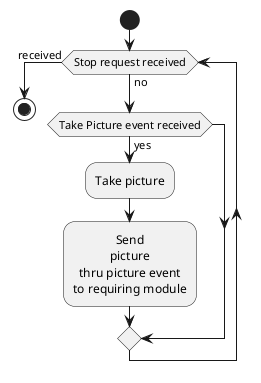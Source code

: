 @startuml Camera Main Loop
<style>
element{ HorizontalAlignment:center; }
</style>
start
while (Stop request received) is (no)
    if (Take Picture event received) then (yes)
        :Take picture;
        :Send\npicture\nthru picture event\nto requiring module;
    endif
endwhile (received)
stop
@enduml